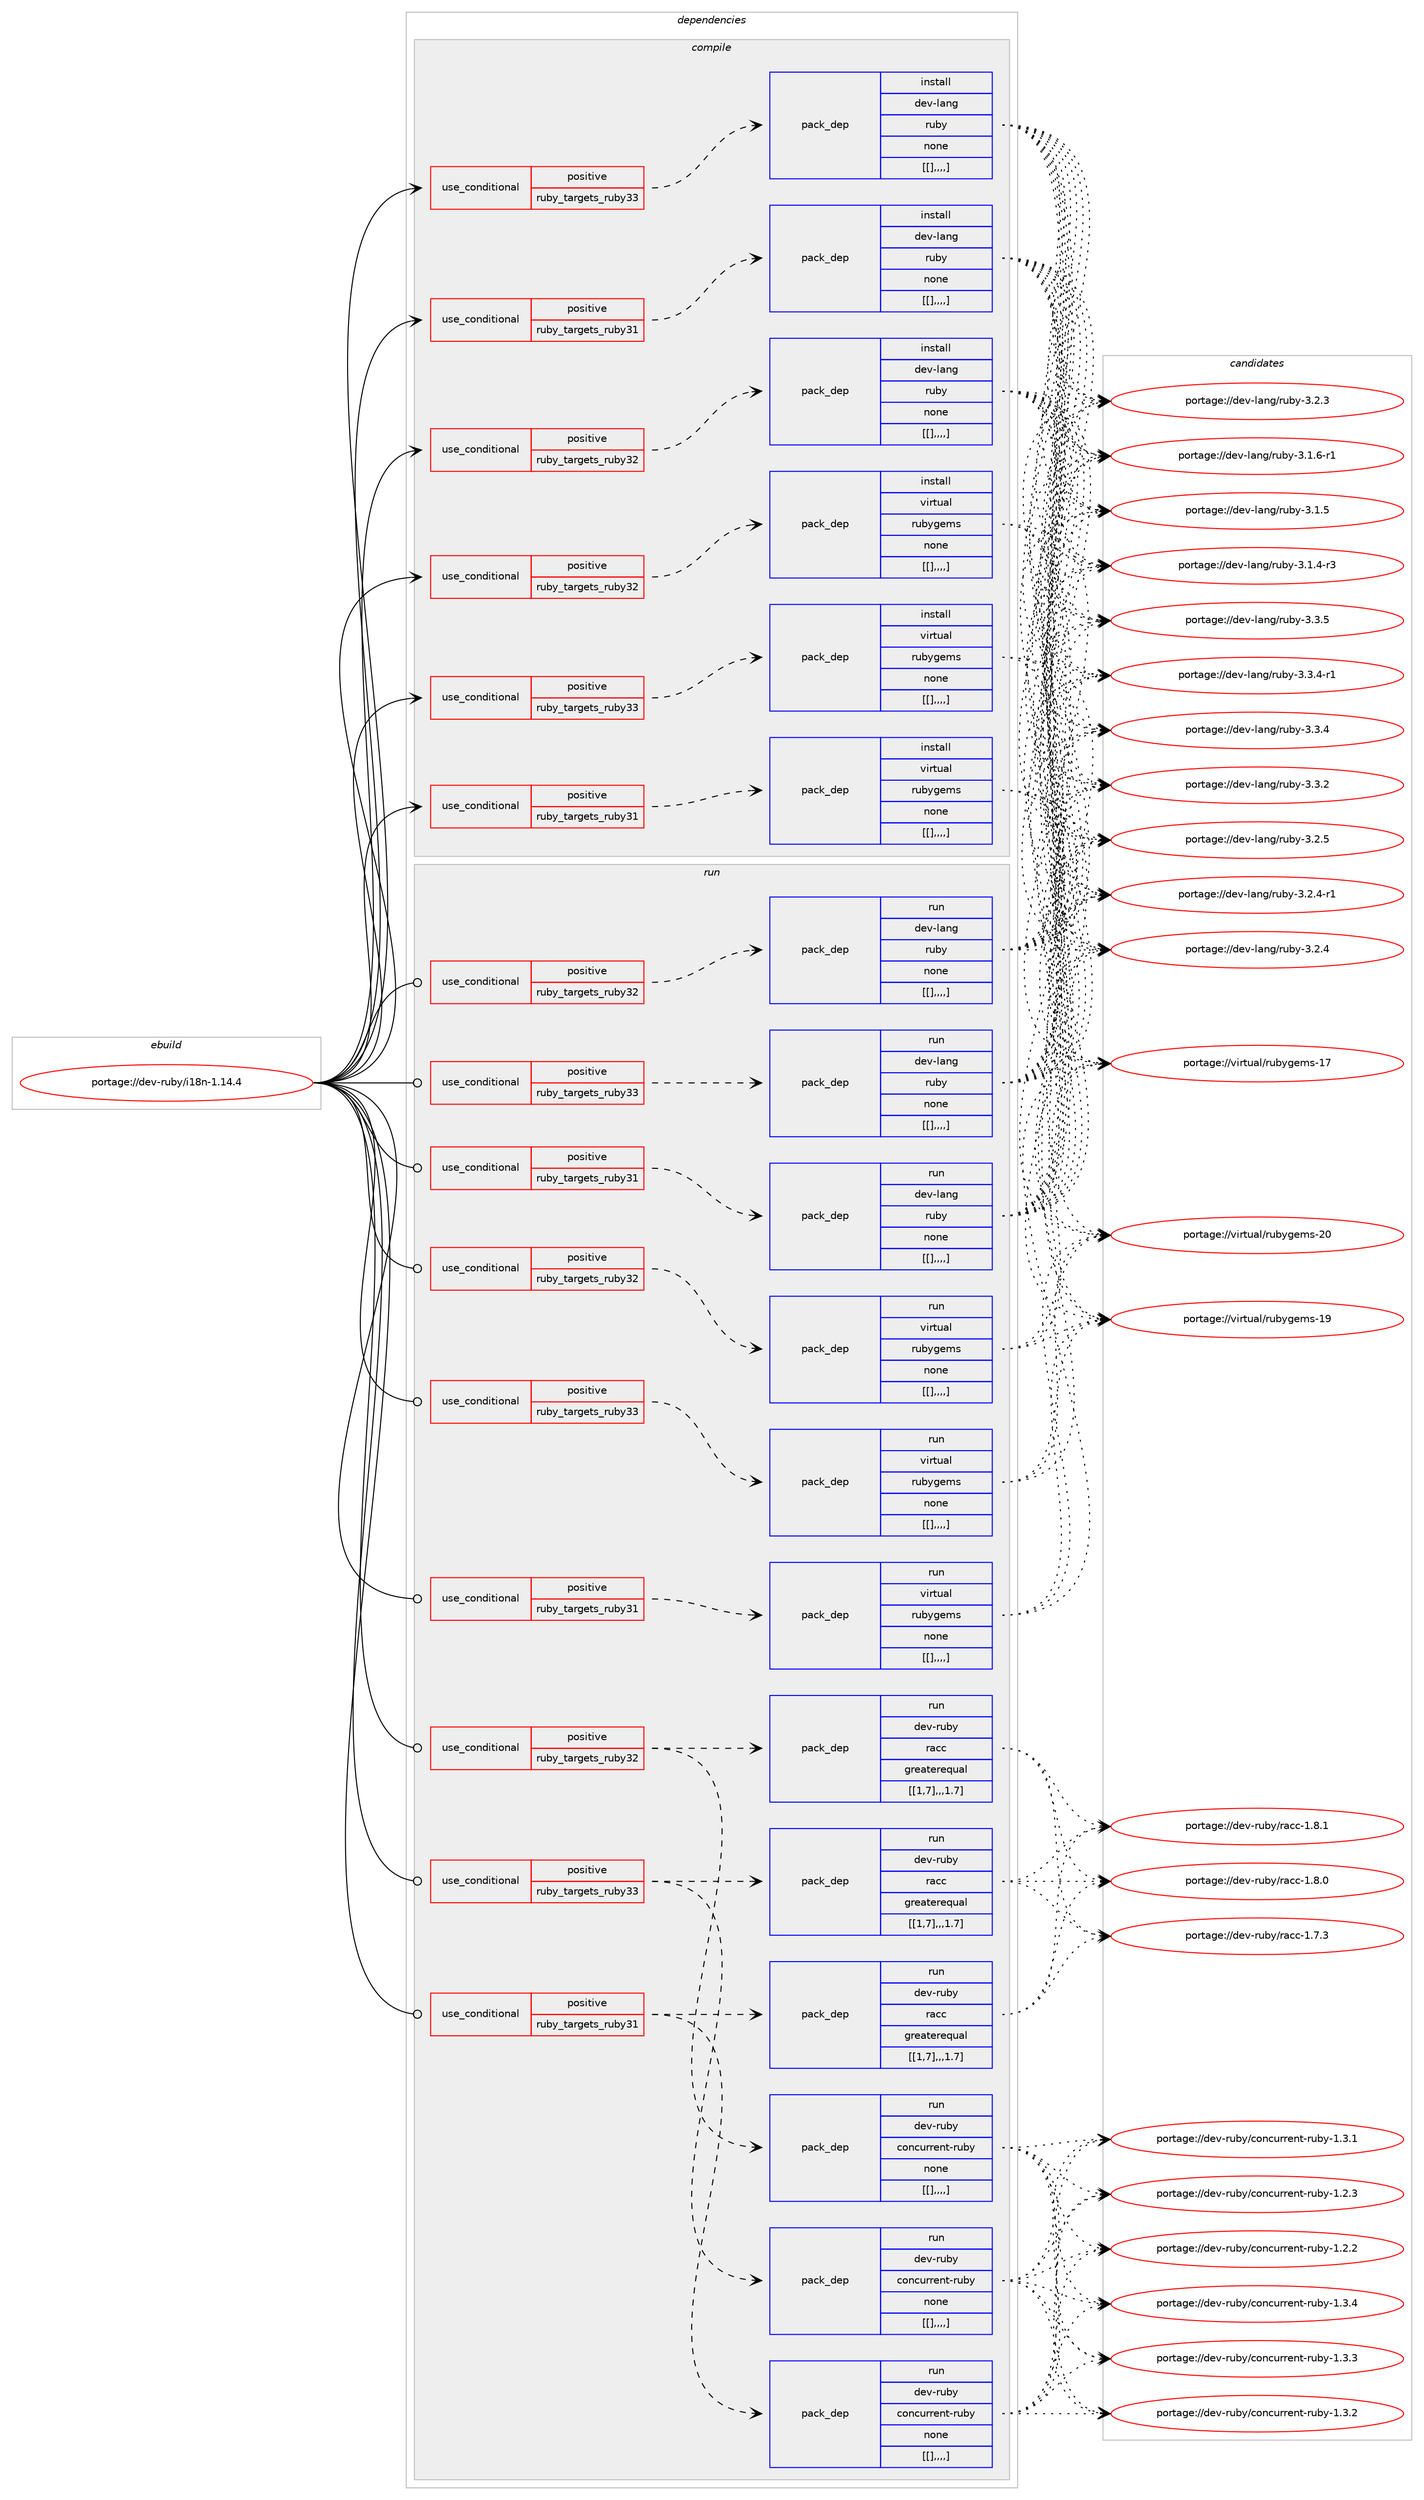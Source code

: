 digraph prolog {

# *************
# Graph options
# *************

newrank=true;
concentrate=true;
compound=true;
graph [rankdir=LR,fontname=Helvetica,fontsize=10,ranksep=1.5];#, ranksep=2.5, nodesep=0.2];
edge  [arrowhead=vee];
node  [fontname=Helvetica,fontsize=10];

# **********
# The ebuild
# **********

subgraph cluster_leftcol {
color=gray;
label=<<i>ebuild</i>>;
id [label="portage://dev-ruby/i18n-1.14.4", color=red, width=4, href="../dev-ruby/i18n-1.14.4.svg"];
}

# ****************
# The dependencies
# ****************

subgraph cluster_midcol {
color=gray;
label=<<i>dependencies</i>>;
subgraph cluster_compile {
fillcolor="#eeeeee";
style=filled;
label=<<i>compile</i>>;
subgraph cond50356 {
dependency189335 [label=<<TABLE BORDER="0" CELLBORDER="1" CELLSPACING="0" CELLPADDING="4"><TR><TD ROWSPAN="3" CELLPADDING="10">use_conditional</TD></TR><TR><TD>positive</TD></TR><TR><TD>ruby_targets_ruby31</TD></TR></TABLE>>, shape=none, color=red];
subgraph pack137657 {
dependency189336 [label=<<TABLE BORDER="0" CELLBORDER="1" CELLSPACING="0" CELLPADDING="4" WIDTH="220"><TR><TD ROWSPAN="6" CELLPADDING="30">pack_dep</TD></TR><TR><TD WIDTH="110">install</TD></TR><TR><TD>dev-lang</TD></TR><TR><TD>ruby</TD></TR><TR><TD>none</TD></TR><TR><TD>[[],,,,]</TD></TR></TABLE>>, shape=none, color=blue];
}
dependency189335:e -> dependency189336:w [weight=20,style="dashed",arrowhead="vee"];
}
id:e -> dependency189335:w [weight=20,style="solid",arrowhead="vee"];
subgraph cond50357 {
dependency189337 [label=<<TABLE BORDER="0" CELLBORDER="1" CELLSPACING="0" CELLPADDING="4"><TR><TD ROWSPAN="3" CELLPADDING="10">use_conditional</TD></TR><TR><TD>positive</TD></TR><TR><TD>ruby_targets_ruby31</TD></TR></TABLE>>, shape=none, color=red];
subgraph pack137658 {
dependency189338 [label=<<TABLE BORDER="0" CELLBORDER="1" CELLSPACING="0" CELLPADDING="4" WIDTH="220"><TR><TD ROWSPAN="6" CELLPADDING="30">pack_dep</TD></TR><TR><TD WIDTH="110">install</TD></TR><TR><TD>virtual</TD></TR><TR><TD>rubygems</TD></TR><TR><TD>none</TD></TR><TR><TD>[[],,,,]</TD></TR></TABLE>>, shape=none, color=blue];
}
dependency189337:e -> dependency189338:w [weight=20,style="dashed",arrowhead="vee"];
}
id:e -> dependency189337:w [weight=20,style="solid",arrowhead="vee"];
subgraph cond50358 {
dependency189339 [label=<<TABLE BORDER="0" CELLBORDER="1" CELLSPACING="0" CELLPADDING="4"><TR><TD ROWSPAN="3" CELLPADDING="10">use_conditional</TD></TR><TR><TD>positive</TD></TR><TR><TD>ruby_targets_ruby32</TD></TR></TABLE>>, shape=none, color=red];
subgraph pack137659 {
dependency189340 [label=<<TABLE BORDER="0" CELLBORDER="1" CELLSPACING="0" CELLPADDING="4" WIDTH="220"><TR><TD ROWSPAN="6" CELLPADDING="30">pack_dep</TD></TR><TR><TD WIDTH="110">install</TD></TR><TR><TD>dev-lang</TD></TR><TR><TD>ruby</TD></TR><TR><TD>none</TD></TR><TR><TD>[[],,,,]</TD></TR></TABLE>>, shape=none, color=blue];
}
dependency189339:e -> dependency189340:w [weight=20,style="dashed",arrowhead="vee"];
}
id:e -> dependency189339:w [weight=20,style="solid",arrowhead="vee"];
subgraph cond50359 {
dependency189341 [label=<<TABLE BORDER="0" CELLBORDER="1" CELLSPACING="0" CELLPADDING="4"><TR><TD ROWSPAN="3" CELLPADDING="10">use_conditional</TD></TR><TR><TD>positive</TD></TR><TR><TD>ruby_targets_ruby32</TD></TR></TABLE>>, shape=none, color=red];
subgraph pack137660 {
dependency189342 [label=<<TABLE BORDER="0" CELLBORDER="1" CELLSPACING="0" CELLPADDING="4" WIDTH="220"><TR><TD ROWSPAN="6" CELLPADDING="30">pack_dep</TD></TR><TR><TD WIDTH="110">install</TD></TR><TR><TD>virtual</TD></TR><TR><TD>rubygems</TD></TR><TR><TD>none</TD></TR><TR><TD>[[],,,,]</TD></TR></TABLE>>, shape=none, color=blue];
}
dependency189341:e -> dependency189342:w [weight=20,style="dashed",arrowhead="vee"];
}
id:e -> dependency189341:w [weight=20,style="solid",arrowhead="vee"];
subgraph cond50360 {
dependency189343 [label=<<TABLE BORDER="0" CELLBORDER="1" CELLSPACING="0" CELLPADDING="4"><TR><TD ROWSPAN="3" CELLPADDING="10">use_conditional</TD></TR><TR><TD>positive</TD></TR><TR><TD>ruby_targets_ruby33</TD></TR></TABLE>>, shape=none, color=red];
subgraph pack137661 {
dependency189344 [label=<<TABLE BORDER="0" CELLBORDER="1" CELLSPACING="0" CELLPADDING="4" WIDTH="220"><TR><TD ROWSPAN="6" CELLPADDING="30">pack_dep</TD></TR><TR><TD WIDTH="110">install</TD></TR><TR><TD>dev-lang</TD></TR><TR><TD>ruby</TD></TR><TR><TD>none</TD></TR><TR><TD>[[],,,,]</TD></TR></TABLE>>, shape=none, color=blue];
}
dependency189343:e -> dependency189344:w [weight=20,style="dashed",arrowhead="vee"];
}
id:e -> dependency189343:w [weight=20,style="solid",arrowhead="vee"];
subgraph cond50361 {
dependency189345 [label=<<TABLE BORDER="0" CELLBORDER="1" CELLSPACING="0" CELLPADDING="4"><TR><TD ROWSPAN="3" CELLPADDING="10">use_conditional</TD></TR><TR><TD>positive</TD></TR><TR><TD>ruby_targets_ruby33</TD></TR></TABLE>>, shape=none, color=red];
subgraph pack137662 {
dependency189346 [label=<<TABLE BORDER="0" CELLBORDER="1" CELLSPACING="0" CELLPADDING="4" WIDTH="220"><TR><TD ROWSPAN="6" CELLPADDING="30">pack_dep</TD></TR><TR><TD WIDTH="110">install</TD></TR><TR><TD>virtual</TD></TR><TR><TD>rubygems</TD></TR><TR><TD>none</TD></TR><TR><TD>[[],,,,]</TD></TR></TABLE>>, shape=none, color=blue];
}
dependency189345:e -> dependency189346:w [weight=20,style="dashed",arrowhead="vee"];
}
id:e -> dependency189345:w [weight=20,style="solid",arrowhead="vee"];
}
subgraph cluster_compileandrun {
fillcolor="#eeeeee";
style=filled;
label=<<i>compile and run</i>>;
}
subgraph cluster_run {
fillcolor="#eeeeee";
style=filled;
label=<<i>run</i>>;
subgraph cond50362 {
dependency189347 [label=<<TABLE BORDER="0" CELLBORDER="1" CELLSPACING="0" CELLPADDING="4"><TR><TD ROWSPAN="3" CELLPADDING="10">use_conditional</TD></TR><TR><TD>positive</TD></TR><TR><TD>ruby_targets_ruby31</TD></TR></TABLE>>, shape=none, color=red];
subgraph pack137663 {
dependency189348 [label=<<TABLE BORDER="0" CELLBORDER="1" CELLSPACING="0" CELLPADDING="4" WIDTH="220"><TR><TD ROWSPAN="6" CELLPADDING="30">pack_dep</TD></TR><TR><TD WIDTH="110">run</TD></TR><TR><TD>dev-lang</TD></TR><TR><TD>ruby</TD></TR><TR><TD>none</TD></TR><TR><TD>[[],,,,]</TD></TR></TABLE>>, shape=none, color=blue];
}
dependency189347:e -> dependency189348:w [weight=20,style="dashed",arrowhead="vee"];
}
id:e -> dependency189347:w [weight=20,style="solid",arrowhead="odot"];
subgraph cond50363 {
dependency189349 [label=<<TABLE BORDER="0" CELLBORDER="1" CELLSPACING="0" CELLPADDING="4"><TR><TD ROWSPAN="3" CELLPADDING="10">use_conditional</TD></TR><TR><TD>positive</TD></TR><TR><TD>ruby_targets_ruby31</TD></TR></TABLE>>, shape=none, color=red];
subgraph pack137664 {
dependency189350 [label=<<TABLE BORDER="0" CELLBORDER="1" CELLSPACING="0" CELLPADDING="4" WIDTH="220"><TR><TD ROWSPAN="6" CELLPADDING="30">pack_dep</TD></TR><TR><TD WIDTH="110">run</TD></TR><TR><TD>dev-ruby</TD></TR><TR><TD>concurrent-ruby</TD></TR><TR><TD>none</TD></TR><TR><TD>[[],,,,]</TD></TR></TABLE>>, shape=none, color=blue];
}
dependency189349:e -> dependency189350:w [weight=20,style="dashed",arrowhead="vee"];
subgraph pack137665 {
dependency189351 [label=<<TABLE BORDER="0" CELLBORDER="1" CELLSPACING="0" CELLPADDING="4" WIDTH="220"><TR><TD ROWSPAN="6" CELLPADDING="30">pack_dep</TD></TR><TR><TD WIDTH="110">run</TD></TR><TR><TD>dev-ruby</TD></TR><TR><TD>racc</TD></TR><TR><TD>greaterequal</TD></TR><TR><TD>[[1,7],,,1.7]</TD></TR></TABLE>>, shape=none, color=blue];
}
dependency189349:e -> dependency189351:w [weight=20,style="dashed",arrowhead="vee"];
}
id:e -> dependency189349:w [weight=20,style="solid",arrowhead="odot"];
subgraph cond50364 {
dependency189352 [label=<<TABLE BORDER="0" CELLBORDER="1" CELLSPACING="0" CELLPADDING="4"><TR><TD ROWSPAN="3" CELLPADDING="10">use_conditional</TD></TR><TR><TD>positive</TD></TR><TR><TD>ruby_targets_ruby31</TD></TR></TABLE>>, shape=none, color=red];
subgraph pack137666 {
dependency189353 [label=<<TABLE BORDER="0" CELLBORDER="1" CELLSPACING="0" CELLPADDING="4" WIDTH="220"><TR><TD ROWSPAN="6" CELLPADDING="30">pack_dep</TD></TR><TR><TD WIDTH="110">run</TD></TR><TR><TD>virtual</TD></TR><TR><TD>rubygems</TD></TR><TR><TD>none</TD></TR><TR><TD>[[],,,,]</TD></TR></TABLE>>, shape=none, color=blue];
}
dependency189352:e -> dependency189353:w [weight=20,style="dashed",arrowhead="vee"];
}
id:e -> dependency189352:w [weight=20,style="solid",arrowhead="odot"];
subgraph cond50365 {
dependency189354 [label=<<TABLE BORDER="0" CELLBORDER="1" CELLSPACING="0" CELLPADDING="4"><TR><TD ROWSPAN="3" CELLPADDING="10">use_conditional</TD></TR><TR><TD>positive</TD></TR><TR><TD>ruby_targets_ruby32</TD></TR></TABLE>>, shape=none, color=red];
subgraph pack137667 {
dependency189355 [label=<<TABLE BORDER="0" CELLBORDER="1" CELLSPACING="0" CELLPADDING="4" WIDTH="220"><TR><TD ROWSPAN="6" CELLPADDING="30">pack_dep</TD></TR><TR><TD WIDTH="110">run</TD></TR><TR><TD>dev-lang</TD></TR><TR><TD>ruby</TD></TR><TR><TD>none</TD></TR><TR><TD>[[],,,,]</TD></TR></TABLE>>, shape=none, color=blue];
}
dependency189354:e -> dependency189355:w [weight=20,style="dashed",arrowhead="vee"];
}
id:e -> dependency189354:w [weight=20,style="solid",arrowhead="odot"];
subgraph cond50366 {
dependency189356 [label=<<TABLE BORDER="0" CELLBORDER="1" CELLSPACING="0" CELLPADDING="4"><TR><TD ROWSPAN="3" CELLPADDING="10">use_conditional</TD></TR><TR><TD>positive</TD></TR><TR><TD>ruby_targets_ruby32</TD></TR></TABLE>>, shape=none, color=red];
subgraph pack137668 {
dependency189357 [label=<<TABLE BORDER="0" CELLBORDER="1" CELLSPACING="0" CELLPADDING="4" WIDTH="220"><TR><TD ROWSPAN="6" CELLPADDING="30">pack_dep</TD></TR><TR><TD WIDTH="110">run</TD></TR><TR><TD>dev-ruby</TD></TR><TR><TD>concurrent-ruby</TD></TR><TR><TD>none</TD></TR><TR><TD>[[],,,,]</TD></TR></TABLE>>, shape=none, color=blue];
}
dependency189356:e -> dependency189357:w [weight=20,style="dashed",arrowhead="vee"];
subgraph pack137669 {
dependency189358 [label=<<TABLE BORDER="0" CELLBORDER="1" CELLSPACING="0" CELLPADDING="4" WIDTH="220"><TR><TD ROWSPAN="6" CELLPADDING="30">pack_dep</TD></TR><TR><TD WIDTH="110">run</TD></TR><TR><TD>dev-ruby</TD></TR><TR><TD>racc</TD></TR><TR><TD>greaterequal</TD></TR><TR><TD>[[1,7],,,1.7]</TD></TR></TABLE>>, shape=none, color=blue];
}
dependency189356:e -> dependency189358:w [weight=20,style="dashed",arrowhead="vee"];
}
id:e -> dependency189356:w [weight=20,style="solid",arrowhead="odot"];
subgraph cond50367 {
dependency189359 [label=<<TABLE BORDER="0" CELLBORDER="1" CELLSPACING="0" CELLPADDING="4"><TR><TD ROWSPAN="3" CELLPADDING="10">use_conditional</TD></TR><TR><TD>positive</TD></TR><TR><TD>ruby_targets_ruby32</TD></TR></TABLE>>, shape=none, color=red];
subgraph pack137670 {
dependency189360 [label=<<TABLE BORDER="0" CELLBORDER="1" CELLSPACING="0" CELLPADDING="4" WIDTH="220"><TR><TD ROWSPAN="6" CELLPADDING="30">pack_dep</TD></TR><TR><TD WIDTH="110">run</TD></TR><TR><TD>virtual</TD></TR><TR><TD>rubygems</TD></TR><TR><TD>none</TD></TR><TR><TD>[[],,,,]</TD></TR></TABLE>>, shape=none, color=blue];
}
dependency189359:e -> dependency189360:w [weight=20,style="dashed",arrowhead="vee"];
}
id:e -> dependency189359:w [weight=20,style="solid",arrowhead="odot"];
subgraph cond50368 {
dependency189361 [label=<<TABLE BORDER="0" CELLBORDER="1" CELLSPACING="0" CELLPADDING="4"><TR><TD ROWSPAN="3" CELLPADDING="10">use_conditional</TD></TR><TR><TD>positive</TD></TR><TR><TD>ruby_targets_ruby33</TD></TR></TABLE>>, shape=none, color=red];
subgraph pack137671 {
dependency189362 [label=<<TABLE BORDER="0" CELLBORDER="1" CELLSPACING="0" CELLPADDING="4" WIDTH="220"><TR><TD ROWSPAN="6" CELLPADDING="30">pack_dep</TD></TR><TR><TD WIDTH="110">run</TD></TR><TR><TD>dev-lang</TD></TR><TR><TD>ruby</TD></TR><TR><TD>none</TD></TR><TR><TD>[[],,,,]</TD></TR></TABLE>>, shape=none, color=blue];
}
dependency189361:e -> dependency189362:w [weight=20,style="dashed",arrowhead="vee"];
}
id:e -> dependency189361:w [weight=20,style="solid",arrowhead="odot"];
subgraph cond50369 {
dependency189363 [label=<<TABLE BORDER="0" CELLBORDER="1" CELLSPACING="0" CELLPADDING="4"><TR><TD ROWSPAN="3" CELLPADDING="10">use_conditional</TD></TR><TR><TD>positive</TD></TR><TR><TD>ruby_targets_ruby33</TD></TR></TABLE>>, shape=none, color=red];
subgraph pack137672 {
dependency189364 [label=<<TABLE BORDER="0" CELLBORDER="1" CELLSPACING="0" CELLPADDING="4" WIDTH="220"><TR><TD ROWSPAN="6" CELLPADDING="30">pack_dep</TD></TR><TR><TD WIDTH="110">run</TD></TR><TR><TD>dev-ruby</TD></TR><TR><TD>concurrent-ruby</TD></TR><TR><TD>none</TD></TR><TR><TD>[[],,,,]</TD></TR></TABLE>>, shape=none, color=blue];
}
dependency189363:e -> dependency189364:w [weight=20,style="dashed",arrowhead="vee"];
subgraph pack137673 {
dependency189365 [label=<<TABLE BORDER="0" CELLBORDER="1" CELLSPACING="0" CELLPADDING="4" WIDTH="220"><TR><TD ROWSPAN="6" CELLPADDING="30">pack_dep</TD></TR><TR><TD WIDTH="110">run</TD></TR><TR><TD>dev-ruby</TD></TR><TR><TD>racc</TD></TR><TR><TD>greaterequal</TD></TR><TR><TD>[[1,7],,,1.7]</TD></TR></TABLE>>, shape=none, color=blue];
}
dependency189363:e -> dependency189365:w [weight=20,style="dashed",arrowhead="vee"];
}
id:e -> dependency189363:w [weight=20,style="solid",arrowhead="odot"];
subgraph cond50370 {
dependency189366 [label=<<TABLE BORDER="0" CELLBORDER="1" CELLSPACING="0" CELLPADDING="4"><TR><TD ROWSPAN="3" CELLPADDING="10">use_conditional</TD></TR><TR><TD>positive</TD></TR><TR><TD>ruby_targets_ruby33</TD></TR></TABLE>>, shape=none, color=red];
subgraph pack137674 {
dependency189367 [label=<<TABLE BORDER="0" CELLBORDER="1" CELLSPACING="0" CELLPADDING="4" WIDTH="220"><TR><TD ROWSPAN="6" CELLPADDING="30">pack_dep</TD></TR><TR><TD WIDTH="110">run</TD></TR><TR><TD>virtual</TD></TR><TR><TD>rubygems</TD></TR><TR><TD>none</TD></TR><TR><TD>[[],,,,]</TD></TR></TABLE>>, shape=none, color=blue];
}
dependency189366:e -> dependency189367:w [weight=20,style="dashed",arrowhead="vee"];
}
id:e -> dependency189366:w [weight=20,style="solid",arrowhead="odot"];
}
}

# **************
# The candidates
# **************

subgraph cluster_choices {
rank=same;
color=gray;
label=<<i>candidates</i>>;

subgraph choice137657 {
color=black;
nodesep=1;
choice10010111845108971101034711411798121455146514653 [label="portage://dev-lang/ruby-3.3.5", color=red, width=4,href="../dev-lang/ruby-3.3.5.svg"];
choice100101118451089711010347114117981214551465146524511449 [label="portage://dev-lang/ruby-3.3.4-r1", color=red, width=4,href="../dev-lang/ruby-3.3.4-r1.svg"];
choice10010111845108971101034711411798121455146514652 [label="portage://dev-lang/ruby-3.3.4", color=red, width=4,href="../dev-lang/ruby-3.3.4.svg"];
choice10010111845108971101034711411798121455146514650 [label="portage://dev-lang/ruby-3.3.2", color=red, width=4,href="../dev-lang/ruby-3.3.2.svg"];
choice10010111845108971101034711411798121455146504653 [label="portage://dev-lang/ruby-3.2.5", color=red, width=4,href="../dev-lang/ruby-3.2.5.svg"];
choice100101118451089711010347114117981214551465046524511449 [label="portage://dev-lang/ruby-3.2.4-r1", color=red, width=4,href="../dev-lang/ruby-3.2.4-r1.svg"];
choice10010111845108971101034711411798121455146504652 [label="portage://dev-lang/ruby-3.2.4", color=red, width=4,href="../dev-lang/ruby-3.2.4.svg"];
choice10010111845108971101034711411798121455146504651 [label="portage://dev-lang/ruby-3.2.3", color=red, width=4,href="../dev-lang/ruby-3.2.3.svg"];
choice100101118451089711010347114117981214551464946544511449 [label="portage://dev-lang/ruby-3.1.6-r1", color=red, width=4,href="../dev-lang/ruby-3.1.6-r1.svg"];
choice10010111845108971101034711411798121455146494653 [label="portage://dev-lang/ruby-3.1.5", color=red, width=4,href="../dev-lang/ruby-3.1.5.svg"];
choice100101118451089711010347114117981214551464946524511451 [label="portage://dev-lang/ruby-3.1.4-r3", color=red, width=4,href="../dev-lang/ruby-3.1.4-r3.svg"];
dependency189336:e -> choice10010111845108971101034711411798121455146514653:w [style=dotted,weight="100"];
dependency189336:e -> choice100101118451089711010347114117981214551465146524511449:w [style=dotted,weight="100"];
dependency189336:e -> choice10010111845108971101034711411798121455146514652:w [style=dotted,weight="100"];
dependency189336:e -> choice10010111845108971101034711411798121455146514650:w [style=dotted,weight="100"];
dependency189336:e -> choice10010111845108971101034711411798121455146504653:w [style=dotted,weight="100"];
dependency189336:e -> choice100101118451089711010347114117981214551465046524511449:w [style=dotted,weight="100"];
dependency189336:e -> choice10010111845108971101034711411798121455146504652:w [style=dotted,weight="100"];
dependency189336:e -> choice10010111845108971101034711411798121455146504651:w [style=dotted,weight="100"];
dependency189336:e -> choice100101118451089711010347114117981214551464946544511449:w [style=dotted,weight="100"];
dependency189336:e -> choice10010111845108971101034711411798121455146494653:w [style=dotted,weight="100"];
dependency189336:e -> choice100101118451089711010347114117981214551464946524511451:w [style=dotted,weight="100"];
}
subgraph choice137658 {
color=black;
nodesep=1;
choice118105114116117971084711411798121103101109115455048 [label="portage://virtual/rubygems-20", color=red, width=4,href="../virtual/rubygems-20.svg"];
choice118105114116117971084711411798121103101109115454957 [label="portage://virtual/rubygems-19", color=red, width=4,href="../virtual/rubygems-19.svg"];
choice118105114116117971084711411798121103101109115454955 [label="portage://virtual/rubygems-17", color=red, width=4,href="../virtual/rubygems-17.svg"];
dependency189338:e -> choice118105114116117971084711411798121103101109115455048:w [style=dotted,weight="100"];
dependency189338:e -> choice118105114116117971084711411798121103101109115454957:w [style=dotted,weight="100"];
dependency189338:e -> choice118105114116117971084711411798121103101109115454955:w [style=dotted,weight="100"];
}
subgraph choice137659 {
color=black;
nodesep=1;
choice10010111845108971101034711411798121455146514653 [label="portage://dev-lang/ruby-3.3.5", color=red, width=4,href="../dev-lang/ruby-3.3.5.svg"];
choice100101118451089711010347114117981214551465146524511449 [label="portage://dev-lang/ruby-3.3.4-r1", color=red, width=4,href="../dev-lang/ruby-3.3.4-r1.svg"];
choice10010111845108971101034711411798121455146514652 [label="portage://dev-lang/ruby-3.3.4", color=red, width=4,href="../dev-lang/ruby-3.3.4.svg"];
choice10010111845108971101034711411798121455146514650 [label="portage://dev-lang/ruby-3.3.2", color=red, width=4,href="../dev-lang/ruby-3.3.2.svg"];
choice10010111845108971101034711411798121455146504653 [label="portage://dev-lang/ruby-3.2.5", color=red, width=4,href="../dev-lang/ruby-3.2.5.svg"];
choice100101118451089711010347114117981214551465046524511449 [label="portage://dev-lang/ruby-3.2.4-r1", color=red, width=4,href="../dev-lang/ruby-3.2.4-r1.svg"];
choice10010111845108971101034711411798121455146504652 [label="portage://dev-lang/ruby-3.2.4", color=red, width=4,href="../dev-lang/ruby-3.2.4.svg"];
choice10010111845108971101034711411798121455146504651 [label="portage://dev-lang/ruby-3.2.3", color=red, width=4,href="../dev-lang/ruby-3.2.3.svg"];
choice100101118451089711010347114117981214551464946544511449 [label="portage://dev-lang/ruby-3.1.6-r1", color=red, width=4,href="../dev-lang/ruby-3.1.6-r1.svg"];
choice10010111845108971101034711411798121455146494653 [label="portage://dev-lang/ruby-3.1.5", color=red, width=4,href="../dev-lang/ruby-3.1.5.svg"];
choice100101118451089711010347114117981214551464946524511451 [label="portage://dev-lang/ruby-3.1.4-r3", color=red, width=4,href="../dev-lang/ruby-3.1.4-r3.svg"];
dependency189340:e -> choice10010111845108971101034711411798121455146514653:w [style=dotted,weight="100"];
dependency189340:e -> choice100101118451089711010347114117981214551465146524511449:w [style=dotted,weight="100"];
dependency189340:e -> choice10010111845108971101034711411798121455146514652:w [style=dotted,weight="100"];
dependency189340:e -> choice10010111845108971101034711411798121455146514650:w [style=dotted,weight="100"];
dependency189340:e -> choice10010111845108971101034711411798121455146504653:w [style=dotted,weight="100"];
dependency189340:e -> choice100101118451089711010347114117981214551465046524511449:w [style=dotted,weight="100"];
dependency189340:e -> choice10010111845108971101034711411798121455146504652:w [style=dotted,weight="100"];
dependency189340:e -> choice10010111845108971101034711411798121455146504651:w [style=dotted,weight="100"];
dependency189340:e -> choice100101118451089711010347114117981214551464946544511449:w [style=dotted,weight="100"];
dependency189340:e -> choice10010111845108971101034711411798121455146494653:w [style=dotted,weight="100"];
dependency189340:e -> choice100101118451089711010347114117981214551464946524511451:w [style=dotted,weight="100"];
}
subgraph choice137660 {
color=black;
nodesep=1;
choice118105114116117971084711411798121103101109115455048 [label="portage://virtual/rubygems-20", color=red, width=4,href="../virtual/rubygems-20.svg"];
choice118105114116117971084711411798121103101109115454957 [label="portage://virtual/rubygems-19", color=red, width=4,href="../virtual/rubygems-19.svg"];
choice118105114116117971084711411798121103101109115454955 [label="portage://virtual/rubygems-17", color=red, width=4,href="../virtual/rubygems-17.svg"];
dependency189342:e -> choice118105114116117971084711411798121103101109115455048:w [style=dotted,weight="100"];
dependency189342:e -> choice118105114116117971084711411798121103101109115454957:w [style=dotted,weight="100"];
dependency189342:e -> choice118105114116117971084711411798121103101109115454955:w [style=dotted,weight="100"];
}
subgraph choice137661 {
color=black;
nodesep=1;
choice10010111845108971101034711411798121455146514653 [label="portage://dev-lang/ruby-3.3.5", color=red, width=4,href="../dev-lang/ruby-3.3.5.svg"];
choice100101118451089711010347114117981214551465146524511449 [label="portage://dev-lang/ruby-3.3.4-r1", color=red, width=4,href="../dev-lang/ruby-3.3.4-r1.svg"];
choice10010111845108971101034711411798121455146514652 [label="portage://dev-lang/ruby-3.3.4", color=red, width=4,href="../dev-lang/ruby-3.3.4.svg"];
choice10010111845108971101034711411798121455146514650 [label="portage://dev-lang/ruby-3.3.2", color=red, width=4,href="../dev-lang/ruby-3.3.2.svg"];
choice10010111845108971101034711411798121455146504653 [label="portage://dev-lang/ruby-3.2.5", color=red, width=4,href="../dev-lang/ruby-3.2.5.svg"];
choice100101118451089711010347114117981214551465046524511449 [label="portage://dev-lang/ruby-3.2.4-r1", color=red, width=4,href="../dev-lang/ruby-3.2.4-r1.svg"];
choice10010111845108971101034711411798121455146504652 [label="portage://dev-lang/ruby-3.2.4", color=red, width=4,href="../dev-lang/ruby-3.2.4.svg"];
choice10010111845108971101034711411798121455146504651 [label="portage://dev-lang/ruby-3.2.3", color=red, width=4,href="../dev-lang/ruby-3.2.3.svg"];
choice100101118451089711010347114117981214551464946544511449 [label="portage://dev-lang/ruby-3.1.6-r1", color=red, width=4,href="../dev-lang/ruby-3.1.6-r1.svg"];
choice10010111845108971101034711411798121455146494653 [label="portage://dev-lang/ruby-3.1.5", color=red, width=4,href="../dev-lang/ruby-3.1.5.svg"];
choice100101118451089711010347114117981214551464946524511451 [label="portage://dev-lang/ruby-3.1.4-r3", color=red, width=4,href="../dev-lang/ruby-3.1.4-r3.svg"];
dependency189344:e -> choice10010111845108971101034711411798121455146514653:w [style=dotted,weight="100"];
dependency189344:e -> choice100101118451089711010347114117981214551465146524511449:w [style=dotted,weight="100"];
dependency189344:e -> choice10010111845108971101034711411798121455146514652:w [style=dotted,weight="100"];
dependency189344:e -> choice10010111845108971101034711411798121455146514650:w [style=dotted,weight="100"];
dependency189344:e -> choice10010111845108971101034711411798121455146504653:w [style=dotted,weight="100"];
dependency189344:e -> choice100101118451089711010347114117981214551465046524511449:w [style=dotted,weight="100"];
dependency189344:e -> choice10010111845108971101034711411798121455146504652:w [style=dotted,weight="100"];
dependency189344:e -> choice10010111845108971101034711411798121455146504651:w [style=dotted,weight="100"];
dependency189344:e -> choice100101118451089711010347114117981214551464946544511449:w [style=dotted,weight="100"];
dependency189344:e -> choice10010111845108971101034711411798121455146494653:w [style=dotted,weight="100"];
dependency189344:e -> choice100101118451089711010347114117981214551464946524511451:w [style=dotted,weight="100"];
}
subgraph choice137662 {
color=black;
nodesep=1;
choice118105114116117971084711411798121103101109115455048 [label="portage://virtual/rubygems-20", color=red, width=4,href="../virtual/rubygems-20.svg"];
choice118105114116117971084711411798121103101109115454957 [label="portage://virtual/rubygems-19", color=red, width=4,href="../virtual/rubygems-19.svg"];
choice118105114116117971084711411798121103101109115454955 [label="portage://virtual/rubygems-17", color=red, width=4,href="../virtual/rubygems-17.svg"];
dependency189346:e -> choice118105114116117971084711411798121103101109115455048:w [style=dotted,weight="100"];
dependency189346:e -> choice118105114116117971084711411798121103101109115454957:w [style=dotted,weight="100"];
dependency189346:e -> choice118105114116117971084711411798121103101109115454955:w [style=dotted,weight="100"];
}
subgraph choice137663 {
color=black;
nodesep=1;
choice10010111845108971101034711411798121455146514653 [label="portage://dev-lang/ruby-3.3.5", color=red, width=4,href="../dev-lang/ruby-3.3.5.svg"];
choice100101118451089711010347114117981214551465146524511449 [label="portage://dev-lang/ruby-3.3.4-r1", color=red, width=4,href="../dev-lang/ruby-3.3.4-r1.svg"];
choice10010111845108971101034711411798121455146514652 [label="portage://dev-lang/ruby-3.3.4", color=red, width=4,href="../dev-lang/ruby-3.3.4.svg"];
choice10010111845108971101034711411798121455146514650 [label="portage://dev-lang/ruby-3.3.2", color=red, width=4,href="../dev-lang/ruby-3.3.2.svg"];
choice10010111845108971101034711411798121455146504653 [label="portage://dev-lang/ruby-3.2.5", color=red, width=4,href="../dev-lang/ruby-3.2.5.svg"];
choice100101118451089711010347114117981214551465046524511449 [label="portage://dev-lang/ruby-3.2.4-r1", color=red, width=4,href="../dev-lang/ruby-3.2.4-r1.svg"];
choice10010111845108971101034711411798121455146504652 [label="portage://dev-lang/ruby-3.2.4", color=red, width=4,href="../dev-lang/ruby-3.2.4.svg"];
choice10010111845108971101034711411798121455146504651 [label="portage://dev-lang/ruby-3.2.3", color=red, width=4,href="../dev-lang/ruby-3.2.3.svg"];
choice100101118451089711010347114117981214551464946544511449 [label="portage://dev-lang/ruby-3.1.6-r1", color=red, width=4,href="../dev-lang/ruby-3.1.6-r1.svg"];
choice10010111845108971101034711411798121455146494653 [label="portage://dev-lang/ruby-3.1.5", color=red, width=4,href="../dev-lang/ruby-3.1.5.svg"];
choice100101118451089711010347114117981214551464946524511451 [label="portage://dev-lang/ruby-3.1.4-r3", color=red, width=4,href="../dev-lang/ruby-3.1.4-r3.svg"];
dependency189348:e -> choice10010111845108971101034711411798121455146514653:w [style=dotted,weight="100"];
dependency189348:e -> choice100101118451089711010347114117981214551465146524511449:w [style=dotted,weight="100"];
dependency189348:e -> choice10010111845108971101034711411798121455146514652:w [style=dotted,weight="100"];
dependency189348:e -> choice10010111845108971101034711411798121455146514650:w [style=dotted,weight="100"];
dependency189348:e -> choice10010111845108971101034711411798121455146504653:w [style=dotted,weight="100"];
dependency189348:e -> choice100101118451089711010347114117981214551465046524511449:w [style=dotted,weight="100"];
dependency189348:e -> choice10010111845108971101034711411798121455146504652:w [style=dotted,weight="100"];
dependency189348:e -> choice10010111845108971101034711411798121455146504651:w [style=dotted,weight="100"];
dependency189348:e -> choice100101118451089711010347114117981214551464946544511449:w [style=dotted,weight="100"];
dependency189348:e -> choice10010111845108971101034711411798121455146494653:w [style=dotted,weight="100"];
dependency189348:e -> choice100101118451089711010347114117981214551464946524511451:w [style=dotted,weight="100"];
}
subgraph choice137664 {
color=black;
nodesep=1;
choice10010111845114117981214799111110991171141141011101164511411798121454946514652 [label="portage://dev-ruby/concurrent-ruby-1.3.4", color=red, width=4,href="../dev-ruby/concurrent-ruby-1.3.4.svg"];
choice10010111845114117981214799111110991171141141011101164511411798121454946514651 [label="portage://dev-ruby/concurrent-ruby-1.3.3", color=red, width=4,href="../dev-ruby/concurrent-ruby-1.3.3.svg"];
choice10010111845114117981214799111110991171141141011101164511411798121454946514650 [label="portage://dev-ruby/concurrent-ruby-1.3.2", color=red, width=4,href="../dev-ruby/concurrent-ruby-1.3.2.svg"];
choice10010111845114117981214799111110991171141141011101164511411798121454946514649 [label="portage://dev-ruby/concurrent-ruby-1.3.1", color=red, width=4,href="../dev-ruby/concurrent-ruby-1.3.1.svg"];
choice10010111845114117981214799111110991171141141011101164511411798121454946504651 [label="portage://dev-ruby/concurrent-ruby-1.2.3", color=red, width=4,href="../dev-ruby/concurrent-ruby-1.2.3.svg"];
choice10010111845114117981214799111110991171141141011101164511411798121454946504650 [label="portage://dev-ruby/concurrent-ruby-1.2.2", color=red, width=4,href="../dev-ruby/concurrent-ruby-1.2.2.svg"];
dependency189350:e -> choice10010111845114117981214799111110991171141141011101164511411798121454946514652:w [style=dotted,weight="100"];
dependency189350:e -> choice10010111845114117981214799111110991171141141011101164511411798121454946514651:w [style=dotted,weight="100"];
dependency189350:e -> choice10010111845114117981214799111110991171141141011101164511411798121454946514650:w [style=dotted,weight="100"];
dependency189350:e -> choice10010111845114117981214799111110991171141141011101164511411798121454946514649:w [style=dotted,weight="100"];
dependency189350:e -> choice10010111845114117981214799111110991171141141011101164511411798121454946504651:w [style=dotted,weight="100"];
dependency189350:e -> choice10010111845114117981214799111110991171141141011101164511411798121454946504650:w [style=dotted,weight="100"];
}
subgraph choice137665 {
color=black;
nodesep=1;
choice100101118451141179812147114979999454946564649 [label="portage://dev-ruby/racc-1.8.1", color=red, width=4,href="../dev-ruby/racc-1.8.1.svg"];
choice100101118451141179812147114979999454946564648 [label="portage://dev-ruby/racc-1.8.0", color=red, width=4,href="../dev-ruby/racc-1.8.0.svg"];
choice100101118451141179812147114979999454946554651 [label="portage://dev-ruby/racc-1.7.3", color=red, width=4,href="../dev-ruby/racc-1.7.3.svg"];
dependency189351:e -> choice100101118451141179812147114979999454946564649:w [style=dotted,weight="100"];
dependency189351:e -> choice100101118451141179812147114979999454946564648:w [style=dotted,weight="100"];
dependency189351:e -> choice100101118451141179812147114979999454946554651:w [style=dotted,weight="100"];
}
subgraph choice137666 {
color=black;
nodesep=1;
choice118105114116117971084711411798121103101109115455048 [label="portage://virtual/rubygems-20", color=red, width=4,href="../virtual/rubygems-20.svg"];
choice118105114116117971084711411798121103101109115454957 [label="portage://virtual/rubygems-19", color=red, width=4,href="../virtual/rubygems-19.svg"];
choice118105114116117971084711411798121103101109115454955 [label="portage://virtual/rubygems-17", color=red, width=4,href="../virtual/rubygems-17.svg"];
dependency189353:e -> choice118105114116117971084711411798121103101109115455048:w [style=dotted,weight="100"];
dependency189353:e -> choice118105114116117971084711411798121103101109115454957:w [style=dotted,weight="100"];
dependency189353:e -> choice118105114116117971084711411798121103101109115454955:w [style=dotted,weight="100"];
}
subgraph choice137667 {
color=black;
nodesep=1;
choice10010111845108971101034711411798121455146514653 [label="portage://dev-lang/ruby-3.3.5", color=red, width=4,href="../dev-lang/ruby-3.3.5.svg"];
choice100101118451089711010347114117981214551465146524511449 [label="portage://dev-lang/ruby-3.3.4-r1", color=red, width=4,href="../dev-lang/ruby-3.3.4-r1.svg"];
choice10010111845108971101034711411798121455146514652 [label="portage://dev-lang/ruby-3.3.4", color=red, width=4,href="../dev-lang/ruby-3.3.4.svg"];
choice10010111845108971101034711411798121455146514650 [label="portage://dev-lang/ruby-3.3.2", color=red, width=4,href="../dev-lang/ruby-3.3.2.svg"];
choice10010111845108971101034711411798121455146504653 [label="portage://dev-lang/ruby-3.2.5", color=red, width=4,href="../dev-lang/ruby-3.2.5.svg"];
choice100101118451089711010347114117981214551465046524511449 [label="portage://dev-lang/ruby-3.2.4-r1", color=red, width=4,href="../dev-lang/ruby-3.2.4-r1.svg"];
choice10010111845108971101034711411798121455146504652 [label="portage://dev-lang/ruby-3.2.4", color=red, width=4,href="../dev-lang/ruby-3.2.4.svg"];
choice10010111845108971101034711411798121455146504651 [label="portage://dev-lang/ruby-3.2.3", color=red, width=4,href="../dev-lang/ruby-3.2.3.svg"];
choice100101118451089711010347114117981214551464946544511449 [label="portage://dev-lang/ruby-3.1.6-r1", color=red, width=4,href="../dev-lang/ruby-3.1.6-r1.svg"];
choice10010111845108971101034711411798121455146494653 [label="portage://dev-lang/ruby-3.1.5", color=red, width=4,href="../dev-lang/ruby-3.1.5.svg"];
choice100101118451089711010347114117981214551464946524511451 [label="portage://dev-lang/ruby-3.1.4-r3", color=red, width=4,href="../dev-lang/ruby-3.1.4-r3.svg"];
dependency189355:e -> choice10010111845108971101034711411798121455146514653:w [style=dotted,weight="100"];
dependency189355:e -> choice100101118451089711010347114117981214551465146524511449:w [style=dotted,weight="100"];
dependency189355:e -> choice10010111845108971101034711411798121455146514652:w [style=dotted,weight="100"];
dependency189355:e -> choice10010111845108971101034711411798121455146514650:w [style=dotted,weight="100"];
dependency189355:e -> choice10010111845108971101034711411798121455146504653:w [style=dotted,weight="100"];
dependency189355:e -> choice100101118451089711010347114117981214551465046524511449:w [style=dotted,weight="100"];
dependency189355:e -> choice10010111845108971101034711411798121455146504652:w [style=dotted,weight="100"];
dependency189355:e -> choice10010111845108971101034711411798121455146504651:w [style=dotted,weight="100"];
dependency189355:e -> choice100101118451089711010347114117981214551464946544511449:w [style=dotted,weight="100"];
dependency189355:e -> choice10010111845108971101034711411798121455146494653:w [style=dotted,weight="100"];
dependency189355:e -> choice100101118451089711010347114117981214551464946524511451:w [style=dotted,weight="100"];
}
subgraph choice137668 {
color=black;
nodesep=1;
choice10010111845114117981214799111110991171141141011101164511411798121454946514652 [label="portage://dev-ruby/concurrent-ruby-1.3.4", color=red, width=4,href="../dev-ruby/concurrent-ruby-1.3.4.svg"];
choice10010111845114117981214799111110991171141141011101164511411798121454946514651 [label="portage://dev-ruby/concurrent-ruby-1.3.3", color=red, width=4,href="../dev-ruby/concurrent-ruby-1.3.3.svg"];
choice10010111845114117981214799111110991171141141011101164511411798121454946514650 [label="portage://dev-ruby/concurrent-ruby-1.3.2", color=red, width=4,href="../dev-ruby/concurrent-ruby-1.3.2.svg"];
choice10010111845114117981214799111110991171141141011101164511411798121454946514649 [label="portage://dev-ruby/concurrent-ruby-1.3.1", color=red, width=4,href="../dev-ruby/concurrent-ruby-1.3.1.svg"];
choice10010111845114117981214799111110991171141141011101164511411798121454946504651 [label="portage://dev-ruby/concurrent-ruby-1.2.3", color=red, width=4,href="../dev-ruby/concurrent-ruby-1.2.3.svg"];
choice10010111845114117981214799111110991171141141011101164511411798121454946504650 [label="portage://dev-ruby/concurrent-ruby-1.2.2", color=red, width=4,href="../dev-ruby/concurrent-ruby-1.2.2.svg"];
dependency189357:e -> choice10010111845114117981214799111110991171141141011101164511411798121454946514652:w [style=dotted,weight="100"];
dependency189357:e -> choice10010111845114117981214799111110991171141141011101164511411798121454946514651:w [style=dotted,weight="100"];
dependency189357:e -> choice10010111845114117981214799111110991171141141011101164511411798121454946514650:w [style=dotted,weight="100"];
dependency189357:e -> choice10010111845114117981214799111110991171141141011101164511411798121454946514649:w [style=dotted,weight="100"];
dependency189357:e -> choice10010111845114117981214799111110991171141141011101164511411798121454946504651:w [style=dotted,weight="100"];
dependency189357:e -> choice10010111845114117981214799111110991171141141011101164511411798121454946504650:w [style=dotted,weight="100"];
}
subgraph choice137669 {
color=black;
nodesep=1;
choice100101118451141179812147114979999454946564649 [label="portage://dev-ruby/racc-1.8.1", color=red, width=4,href="../dev-ruby/racc-1.8.1.svg"];
choice100101118451141179812147114979999454946564648 [label="portage://dev-ruby/racc-1.8.0", color=red, width=4,href="../dev-ruby/racc-1.8.0.svg"];
choice100101118451141179812147114979999454946554651 [label="portage://dev-ruby/racc-1.7.3", color=red, width=4,href="../dev-ruby/racc-1.7.3.svg"];
dependency189358:e -> choice100101118451141179812147114979999454946564649:w [style=dotted,weight="100"];
dependency189358:e -> choice100101118451141179812147114979999454946564648:w [style=dotted,weight="100"];
dependency189358:e -> choice100101118451141179812147114979999454946554651:w [style=dotted,weight="100"];
}
subgraph choice137670 {
color=black;
nodesep=1;
choice118105114116117971084711411798121103101109115455048 [label="portage://virtual/rubygems-20", color=red, width=4,href="../virtual/rubygems-20.svg"];
choice118105114116117971084711411798121103101109115454957 [label="portage://virtual/rubygems-19", color=red, width=4,href="../virtual/rubygems-19.svg"];
choice118105114116117971084711411798121103101109115454955 [label="portage://virtual/rubygems-17", color=red, width=4,href="../virtual/rubygems-17.svg"];
dependency189360:e -> choice118105114116117971084711411798121103101109115455048:w [style=dotted,weight="100"];
dependency189360:e -> choice118105114116117971084711411798121103101109115454957:w [style=dotted,weight="100"];
dependency189360:e -> choice118105114116117971084711411798121103101109115454955:w [style=dotted,weight="100"];
}
subgraph choice137671 {
color=black;
nodesep=1;
choice10010111845108971101034711411798121455146514653 [label="portage://dev-lang/ruby-3.3.5", color=red, width=4,href="../dev-lang/ruby-3.3.5.svg"];
choice100101118451089711010347114117981214551465146524511449 [label="portage://dev-lang/ruby-3.3.4-r1", color=red, width=4,href="../dev-lang/ruby-3.3.4-r1.svg"];
choice10010111845108971101034711411798121455146514652 [label="portage://dev-lang/ruby-3.3.4", color=red, width=4,href="../dev-lang/ruby-3.3.4.svg"];
choice10010111845108971101034711411798121455146514650 [label="portage://dev-lang/ruby-3.3.2", color=red, width=4,href="../dev-lang/ruby-3.3.2.svg"];
choice10010111845108971101034711411798121455146504653 [label="portage://dev-lang/ruby-3.2.5", color=red, width=4,href="../dev-lang/ruby-3.2.5.svg"];
choice100101118451089711010347114117981214551465046524511449 [label="portage://dev-lang/ruby-3.2.4-r1", color=red, width=4,href="../dev-lang/ruby-3.2.4-r1.svg"];
choice10010111845108971101034711411798121455146504652 [label="portage://dev-lang/ruby-3.2.4", color=red, width=4,href="../dev-lang/ruby-3.2.4.svg"];
choice10010111845108971101034711411798121455146504651 [label="portage://dev-lang/ruby-3.2.3", color=red, width=4,href="../dev-lang/ruby-3.2.3.svg"];
choice100101118451089711010347114117981214551464946544511449 [label="portage://dev-lang/ruby-3.1.6-r1", color=red, width=4,href="../dev-lang/ruby-3.1.6-r1.svg"];
choice10010111845108971101034711411798121455146494653 [label="portage://dev-lang/ruby-3.1.5", color=red, width=4,href="../dev-lang/ruby-3.1.5.svg"];
choice100101118451089711010347114117981214551464946524511451 [label="portage://dev-lang/ruby-3.1.4-r3", color=red, width=4,href="../dev-lang/ruby-3.1.4-r3.svg"];
dependency189362:e -> choice10010111845108971101034711411798121455146514653:w [style=dotted,weight="100"];
dependency189362:e -> choice100101118451089711010347114117981214551465146524511449:w [style=dotted,weight="100"];
dependency189362:e -> choice10010111845108971101034711411798121455146514652:w [style=dotted,weight="100"];
dependency189362:e -> choice10010111845108971101034711411798121455146514650:w [style=dotted,weight="100"];
dependency189362:e -> choice10010111845108971101034711411798121455146504653:w [style=dotted,weight="100"];
dependency189362:e -> choice100101118451089711010347114117981214551465046524511449:w [style=dotted,weight="100"];
dependency189362:e -> choice10010111845108971101034711411798121455146504652:w [style=dotted,weight="100"];
dependency189362:e -> choice10010111845108971101034711411798121455146504651:w [style=dotted,weight="100"];
dependency189362:e -> choice100101118451089711010347114117981214551464946544511449:w [style=dotted,weight="100"];
dependency189362:e -> choice10010111845108971101034711411798121455146494653:w [style=dotted,weight="100"];
dependency189362:e -> choice100101118451089711010347114117981214551464946524511451:w [style=dotted,weight="100"];
}
subgraph choice137672 {
color=black;
nodesep=1;
choice10010111845114117981214799111110991171141141011101164511411798121454946514652 [label="portage://dev-ruby/concurrent-ruby-1.3.4", color=red, width=4,href="../dev-ruby/concurrent-ruby-1.3.4.svg"];
choice10010111845114117981214799111110991171141141011101164511411798121454946514651 [label="portage://dev-ruby/concurrent-ruby-1.3.3", color=red, width=4,href="../dev-ruby/concurrent-ruby-1.3.3.svg"];
choice10010111845114117981214799111110991171141141011101164511411798121454946514650 [label="portage://dev-ruby/concurrent-ruby-1.3.2", color=red, width=4,href="../dev-ruby/concurrent-ruby-1.3.2.svg"];
choice10010111845114117981214799111110991171141141011101164511411798121454946514649 [label="portage://dev-ruby/concurrent-ruby-1.3.1", color=red, width=4,href="../dev-ruby/concurrent-ruby-1.3.1.svg"];
choice10010111845114117981214799111110991171141141011101164511411798121454946504651 [label="portage://dev-ruby/concurrent-ruby-1.2.3", color=red, width=4,href="../dev-ruby/concurrent-ruby-1.2.3.svg"];
choice10010111845114117981214799111110991171141141011101164511411798121454946504650 [label="portage://dev-ruby/concurrent-ruby-1.2.2", color=red, width=4,href="../dev-ruby/concurrent-ruby-1.2.2.svg"];
dependency189364:e -> choice10010111845114117981214799111110991171141141011101164511411798121454946514652:w [style=dotted,weight="100"];
dependency189364:e -> choice10010111845114117981214799111110991171141141011101164511411798121454946514651:w [style=dotted,weight="100"];
dependency189364:e -> choice10010111845114117981214799111110991171141141011101164511411798121454946514650:w [style=dotted,weight="100"];
dependency189364:e -> choice10010111845114117981214799111110991171141141011101164511411798121454946514649:w [style=dotted,weight="100"];
dependency189364:e -> choice10010111845114117981214799111110991171141141011101164511411798121454946504651:w [style=dotted,weight="100"];
dependency189364:e -> choice10010111845114117981214799111110991171141141011101164511411798121454946504650:w [style=dotted,weight="100"];
}
subgraph choice137673 {
color=black;
nodesep=1;
choice100101118451141179812147114979999454946564649 [label="portage://dev-ruby/racc-1.8.1", color=red, width=4,href="../dev-ruby/racc-1.8.1.svg"];
choice100101118451141179812147114979999454946564648 [label="portage://dev-ruby/racc-1.8.0", color=red, width=4,href="../dev-ruby/racc-1.8.0.svg"];
choice100101118451141179812147114979999454946554651 [label="portage://dev-ruby/racc-1.7.3", color=red, width=4,href="../dev-ruby/racc-1.7.3.svg"];
dependency189365:e -> choice100101118451141179812147114979999454946564649:w [style=dotted,weight="100"];
dependency189365:e -> choice100101118451141179812147114979999454946564648:w [style=dotted,weight="100"];
dependency189365:e -> choice100101118451141179812147114979999454946554651:w [style=dotted,weight="100"];
}
subgraph choice137674 {
color=black;
nodesep=1;
choice118105114116117971084711411798121103101109115455048 [label="portage://virtual/rubygems-20", color=red, width=4,href="../virtual/rubygems-20.svg"];
choice118105114116117971084711411798121103101109115454957 [label="portage://virtual/rubygems-19", color=red, width=4,href="../virtual/rubygems-19.svg"];
choice118105114116117971084711411798121103101109115454955 [label="portage://virtual/rubygems-17", color=red, width=4,href="../virtual/rubygems-17.svg"];
dependency189367:e -> choice118105114116117971084711411798121103101109115455048:w [style=dotted,weight="100"];
dependency189367:e -> choice118105114116117971084711411798121103101109115454957:w [style=dotted,weight="100"];
dependency189367:e -> choice118105114116117971084711411798121103101109115454955:w [style=dotted,weight="100"];
}
}

}
